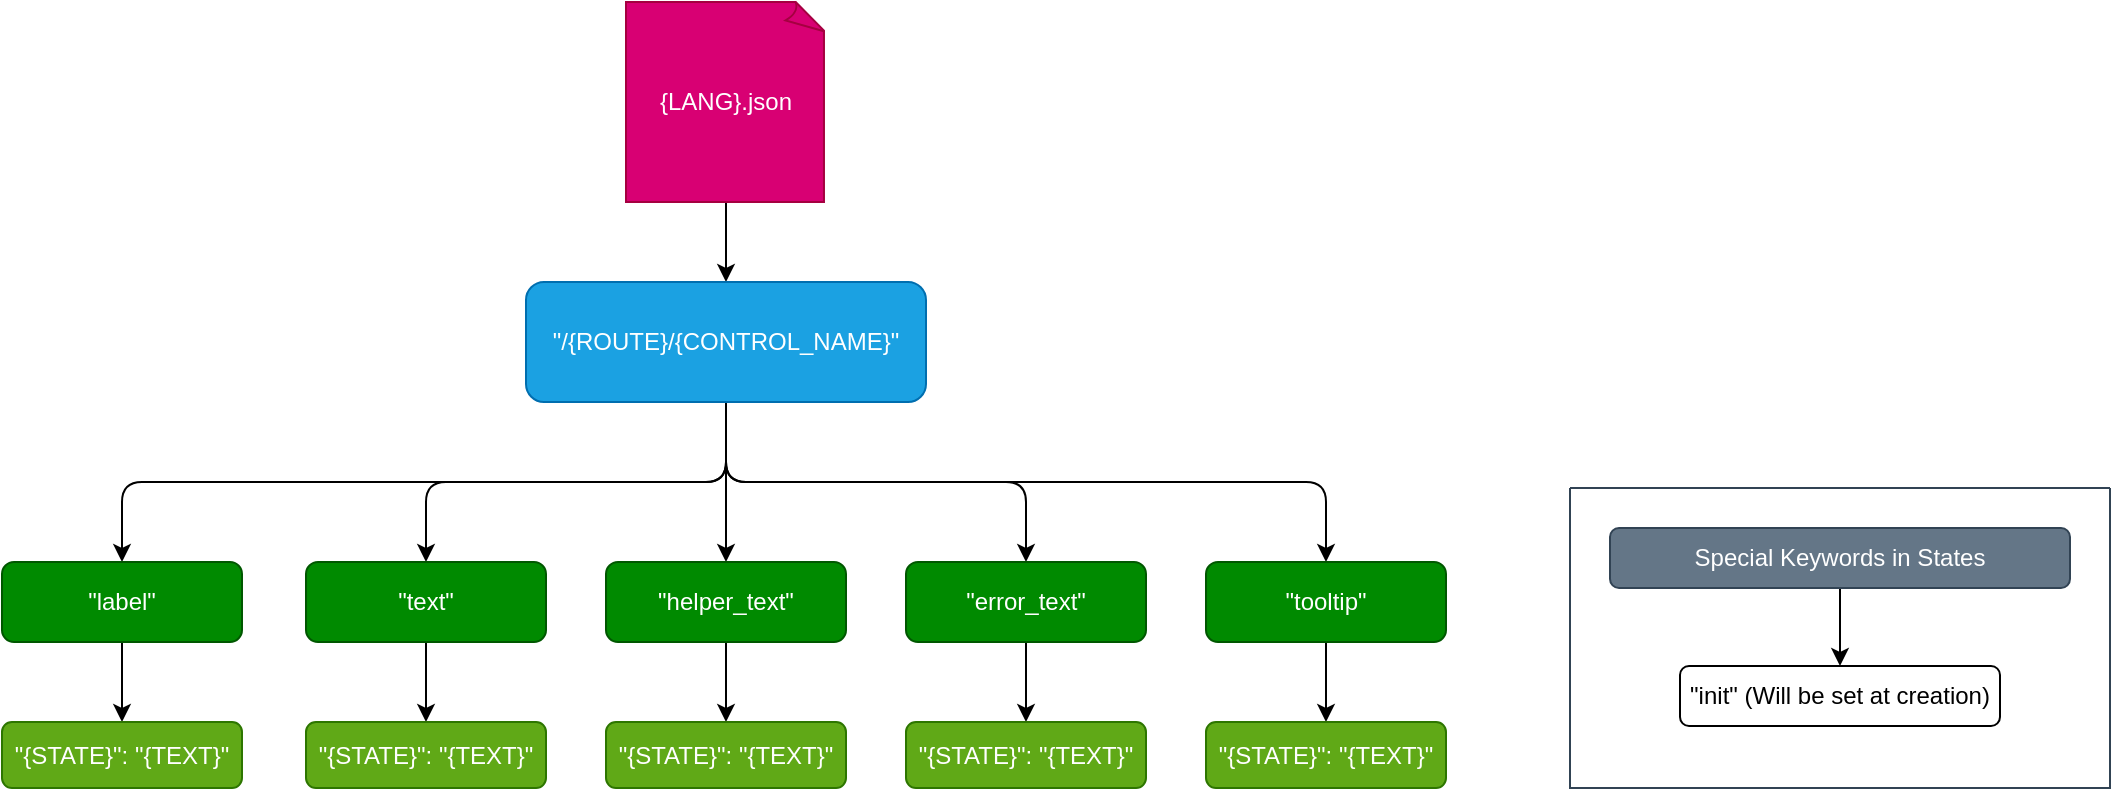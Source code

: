 <mxfile>
    <diagram id="Dm56eCcJeA_Iouy2F1aO" name="Page-1">
        <mxGraphModel dx="388" dy="219" grid="1" gridSize="10" guides="1" tooltips="1" connect="1" arrows="1" fold="1" page="1" pageScale="1" pageWidth="1654" pageHeight="1169" math="0" shadow="0">
            <root>
                <mxCell id="0"/>
                <mxCell id="1" parent="0"/>
                <mxCell id="35" style="edgeStyle=none;html=1;entryX=0.5;entryY=0;entryDx=0;entryDy=0;" edge="1" parent="1" source="33" target="34">
                    <mxGeometry relative="1" as="geometry"/>
                </mxCell>
                <mxCell id="33" value="{LANG}.json" style="whiteSpace=wrap;html=1;shape=mxgraph.basic.document;fillColor=#d80073;fontColor=#ffffff;strokeColor=#A50040;" vertex="1" parent="1">
                    <mxGeometry x="612" y="388" width="100" height="100" as="geometry"/>
                </mxCell>
                <mxCell id="69" style="edgeStyle=none;html=1;exitX=0.5;exitY=1;exitDx=0;exitDy=0;entryX=0.5;entryY=0;entryDx=0;entryDy=0;" edge="1" parent="1" source="34" target="43">
                    <mxGeometry relative="1" as="geometry">
                        <Array as="points">
                            <mxPoint x="662" y="628"/>
                            <mxPoint x="812" y="628"/>
                        </Array>
                    </mxGeometry>
                </mxCell>
                <mxCell id="70" style="edgeStyle=none;html=1;exitX=0.5;exitY=1;exitDx=0;exitDy=0;entryX=0.5;entryY=0;entryDx=0;entryDy=0;" edge="1" parent="1" source="34" target="44">
                    <mxGeometry relative="1" as="geometry">
                        <Array as="points">
                            <mxPoint x="662" y="628"/>
                            <mxPoint x="962" y="628"/>
                        </Array>
                    </mxGeometry>
                </mxCell>
                <mxCell id="71" style="edgeStyle=none;html=1;exitX=0.5;exitY=1;exitDx=0;exitDy=0;entryX=0.5;entryY=0;entryDx=0;entryDy=0;" edge="1" parent="1" source="34" target="42">
                    <mxGeometry relative="1" as="geometry">
                        <Array as="points">
                            <mxPoint x="662" y="628"/>
                            <mxPoint x="512" y="628"/>
                        </Array>
                    </mxGeometry>
                </mxCell>
                <mxCell id="73" style="edgeStyle=none;html=1;exitX=0.5;exitY=1;exitDx=0;exitDy=0;entryX=0.5;entryY=0;entryDx=0;entryDy=0;" edge="1" parent="1" source="34" target="40">
                    <mxGeometry relative="1" as="geometry"/>
                </mxCell>
                <mxCell id="74" style="edgeStyle=none;html=1;exitX=0.5;exitY=1;exitDx=0;exitDy=0;entryX=0.5;entryY=0;entryDx=0;entryDy=0;" edge="1" parent="1" source="34" target="45">
                    <mxGeometry relative="1" as="geometry">
                        <Array as="points">
                            <mxPoint x="662" y="628"/>
                            <mxPoint x="360" y="628"/>
                        </Array>
                    </mxGeometry>
                </mxCell>
                <mxCell id="34" value="&quot;/{ROUTE}/{CONTROL_NAME}&quot;" style="rounded=1;whiteSpace=wrap;html=1;fillColor=#1ba1e2;fontColor=#ffffff;strokeColor=#006EAF;" vertex="1" parent="1">
                    <mxGeometry x="562" y="528" width="200" height="60" as="geometry"/>
                </mxCell>
                <mxCell id="66" style="edgeStyle=none;html=1;exitX=0.5;exitY=1;exitDx=0;exitDy=0;entryX=0.5;entryY=0;entryDx=0;entryDy=0;" edge="1" parent="1" source="40" target="60">
                    <mxGeometry relative="1" as="geometry"/>
                </mxCell>
                <mxCell id="40" value="&quot;helper_text&quot;" style="rounded=1;whiteSpace=wrap;html=1;fillColor=#008a00;fontColor=#ffffff;strokeColor=#005700;" vertex="1" parent="1">
                    <mxGeometry x="602" y="668" width="120" height="40" as="geometry"/>
                </mxCell>
                <mxCell id="57" style="edgeStyle=none;html=1;exitX=0.5;exitY=1;exitDx=0;exitDy=0;entryX=0.5;entryY=0;entryDx=0;entryDy=0;" edge="1" parent="1" source="42" target="55">
                    <mxGeometry relative="1" as="geometry"/>
                </mxCell>
                <mxCell id="42" value="&quot;text&quot;" style="rounded=1;whiteSpace=wrap;html=1;fillColor=#008a00;fontColor=#ffffff;strokeColor=#005700;" vertex="1" parent="1">
                    <mxGeometry x="452" y="668" width="120" height="40" as="geometry"/>
                </mxCell>
                <mxCell id="65" style="edgeStyle=none;html=1;exitX=0.5;exitY=1;exitDx=0;exitDy=0;entryX=0.5;entryY=0;entryDx=0;entryDy=0;" edge="1" parent="1" source="43" target="61">
                    <mxGeometry relative="1" as="geometry"/>
                </mxCell>
                <mxCell id="43" value="&quot;error_text&quot;" style="rounded=1;whiteSpace=wrap;html=1;fillColor=#008a00;fontColor=#ffffff;strokeColor=#005700;" vertex="1" parent="1">
                    <mxGeometry x="752" y="668" width="120" height="40" as="geometry"/>
                </mxCell>
                <mxCell id="63" style="edgeStyle=none;html=1;exitX=0.5;exitY=1;exitDx=0;exitDy=0;entryX=0.5;entryY=0;entryDx=0;entryDy=0;" edge="1" parent="1" source="44" target="62">
                    <mxGeometry relative="1" as="geometry"/>
                </mxCell>
                <mxCell id="44" value="&quot;tooltip&quot;" style="rounded=1;whiteSpace=wrap;html=1;fillColor=#008a00;fontColor=#ffffff;strokeColor=#005700;" vertex="1" parent="1">
                    <mxGeometry x="902" y="668" width="120" height="40" as="geometry"/>
                </mxCell>
                <mxCell id="68" style="edgeStyle=none;html=1;exitX=0.5;exitY=1;exitDx=0;exitDy=0;entryX=0.5;entryY=0;entryDx=0;entryDy=0;" edge="1" parent="1" source="45" target="58">
                    <mxGeometry relative="1" as="geometry"/>
                </mxCell>
                <mxCell id="45" value="&quot;label&quot;" style="rounded=1;whiteSpace=wrap;html=1;fillColor=#008a00;fontColor=#ffffff;strokeColor=#005700;" vertex="1" parent="1">
                    <mxGeometry x="300" y="668" width="120" height="40" as="geometry"/>
                </mxCell>
                <mxCell id="67" style="edgeStyle=none;html=1;exitX=0.5;exitY=1;exitDx=0;exitDy=0;entryX=0.5;entryY=0;entryDx=0;entryDy=0;" edge="1" parent="1" target="59">
                    <mxGeometry relative="1" as="geometry">
                        <mxPoint x="1316.5" y="670" as="sourcePoint"/>
                    </mxGeometry>
                </mxCell>
                <mxCell id="55" value="&quot;{STATE}&quot;: &quot;{TEXT}&quot;" style="rounded=1;whiteSpace=wrap;html=1;align=center;fillColor=#60a917;fontColor=#ffffff;strokeColor=#2D7600;" vertex="1" parent="1">
                    <mxGeometry x="452" y="748" width="120" height="33" as="geometry"/>
                </mxCell>
                <mxCell id="58" value="&quot;{STATE}&quot;: &quot;{TEXT}&quot;" style="rounded=1;whiteSpace=wrap;html=1;align=center;fillColor=#60a917;fontColor=#ffffff;strokeColor=#2D7600;" vertex="1" parent="1">
                    <mxGeometry x="300" y="748" width="120" height="33" as="geometry"/>
                </mxCell>
                <mxCell id="60" value="&quot;{STATE}&quot;: &quot;{TEXT}&quot;" style="rounded=1;whiteSpace=wrap;html=1;align=center;fillColor=#60a917;fontColor=#ffffff;strokeColor=#2D7600;" vertex="1" parent="1">
                    <mxGeometry x="602" y="748" width="120" height="33" as="geometry"/>
                </mxCell>
                <mxCell id="61" value="&quot;{STATE}&quot;: &quot;{TEXT}&quot;" style="rounded=1;whiteSpace=wrap;html=1;align=center;fillColor=#60a917;fontColor=#ffffff;strokeColor=#2D7600;" vertex="1" parent="1">
                    <mxGeometry x="752" y="748" width="120" height="33" as="geometry"/>
                </mxCell>
                <mxCell id="62" value="&quot;{STATE}&quot;: &quot;{TEXT}&quot;" style="rounded=1;whiteSpace=wrap;html=1;align=center;fillColor=#60a917;fontColor=#ffffff;strokeColor=#2D7600;" vertex="1" parent="1">
                    <mxGeometry x="902" y="748" width="120" height="33" as="geometry"/>
                </mxCell>
                <mxCell id="77" value="" style="swimlane;startSize=0;rounded=0;arcSize=0;fillColor=#647687;fontColor=#ffffff;strokeColor=#314354;" vertex="1" parent="1">
                    <mxGeometry x="1084" y="631" width="270" height="150" as="geometry">
                        <mxRectangle x="1250" y="631" width="50" height="40" as="alternateBounds"/>
                    </mxGeometry>
                </mxCell>
                <mxCell id="79" value="&quot;init&quot; (Will be set at creation)" style="rounded=1;whiteSpace=wrap;html=1;" vertex="1" parent="77">
                    <mxGeometry x="55" y="89" width="160" height="30" as="geometry"/>
                </mxCell>
                <mxCell id="238" style="edgeStyle=none;html=1;exitX=0.5;exitY=1;exitDx=0;exitDy=0;entryX=0.5;entryY=0;entryDx=0;entryDy=0;" edge="1" parent="77" source="80" target="79">
                    <mxGeometry relative="1" as="geometry"/>
                </mxCell>
                <mxCell id="80" value="&lt;span style=&quot;color: rgb(255, 255, 255); text-wrap-mode: nowrap;&quot;&gt;Special Keywords in States&lt;/span&gt;" style="rounded=1;whiteSpace=wrap;html=1;fillColor=#647687;fontColor=#ffffff;strokeColor=#314354;" vertex="1" parent="77">
                    <mxGeometry x="20" y="20" width="230" height="30" as="geometry"/>
                </mxCell>
            </root>
        </mxGraphModel>
    </diagram>
</mxfile>